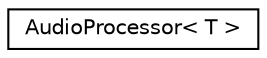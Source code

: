 digraph "Graphical Class Hierarchy"
{
  edge [fontname="Helvetica",fontsize="10",labelfontname="Helvetica",labelfontsize="10"];
  node [fontname="Helvetica",fontsize="10",shape=record];
  rankdir="LR";
  Node0 [label="AudioProcessor\< T \>",height=0.2,width=0.4,color="black", fillcolor="white", style="filled",URL="$d5/db2/classAudioProcessor.html"];
}
